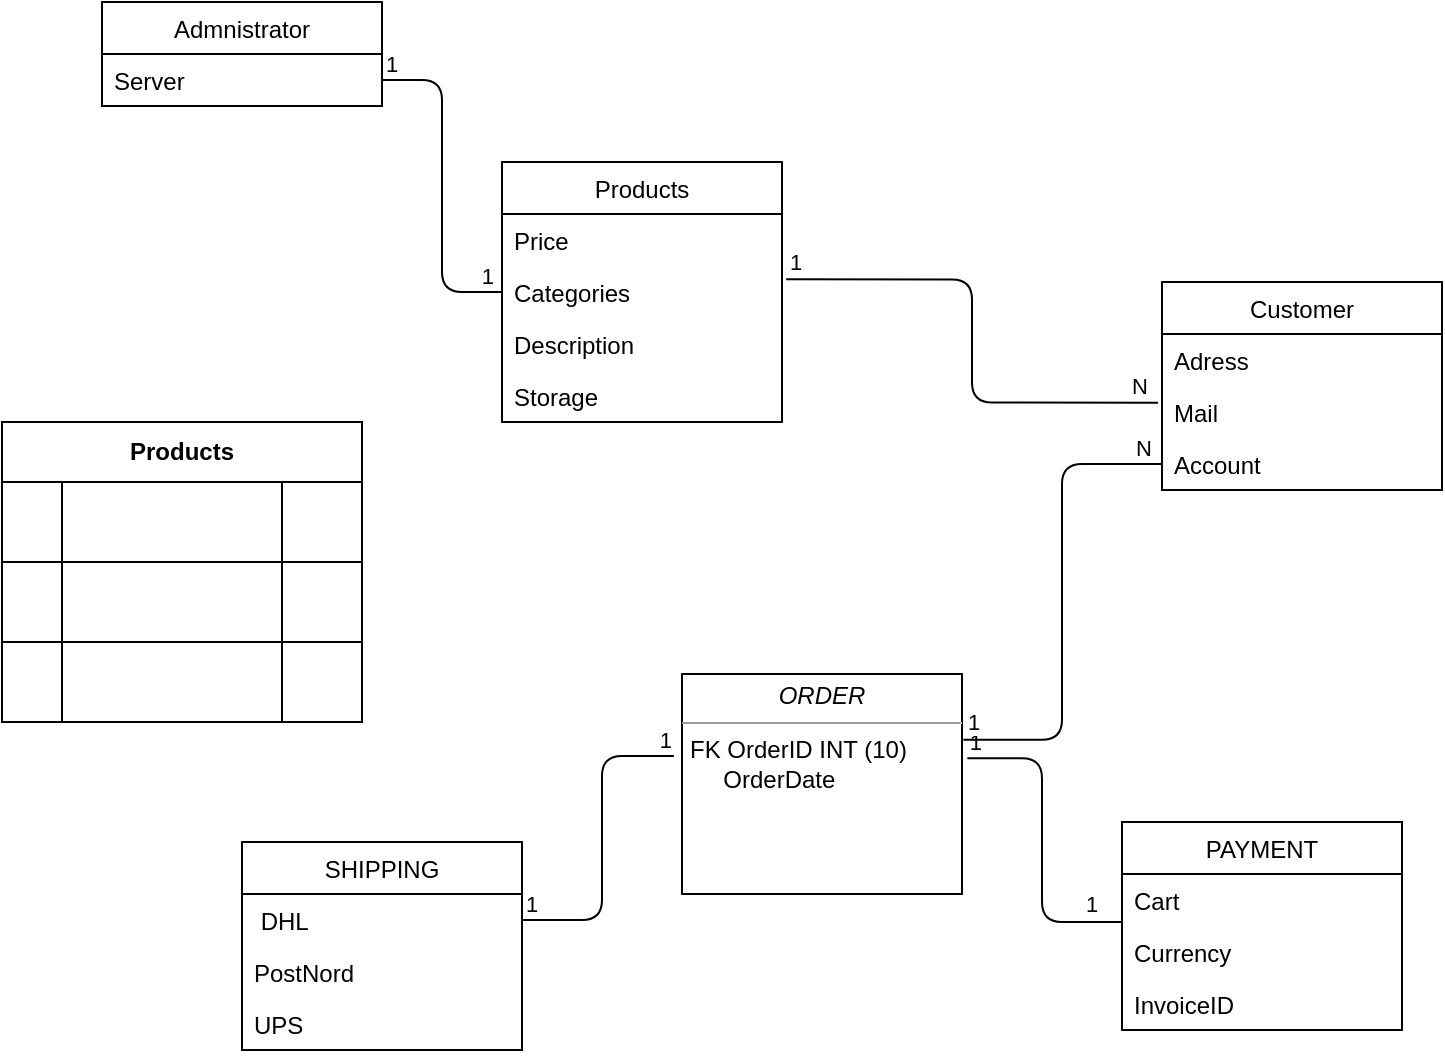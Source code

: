 <mxfile version="14.3.0" type="github">
  <diagram name="Page-1" id="c4acf3e9-155e-7222-9cf6-157b1a14988f">
    <mxGraphModel dx="1142" dy="765" grid="1" gridSize="10" guides="1" tooltips="1" connect="1" arrows="1" fold="1" page="1" pageScale="1" pageWidth="850" pageHeight="1100" background="#ffffff" math="0" shadow="0">
      <root>
        <mxCell id="0" />
        <mxCell id="1" parent="0" />
        <mxCell id="5d2195bd80daf111-19" value="&lt;p style=&quot;margin: 0px ; margin-top: 4px ; text-align: center&quot;&gt;&lt;i&gt;ORDER&lt;/i&gt;&lt;/p&gt;&lt;hr size=&quot;1&quot;&gt;&lt;p style=&quot;margin: 0px ; margin-left: 4px&quot;&gt;&lt;span&gt;FK OrderID INT (10)&lt;/span&gt;&lt;br&gt;&lt;/p&gt;&lt;p style=&quot;margin: 0px ; margin-left: 4px&quot;&gt;&amp;nbsp; &amp;nbsp; &amp;nbsp;OrderDate&lt;br&gt;&lt;/p&gt;" style="verticalAlign=top;align=left;overflow=fill;fontSize=12;fontFamily=Helvetica;html=1;rounded=0;shadow=0;comic=0;labelBackgroundColor=none;strokeWidth=1" parent="1" vertex="1">
          <mxGeometry x="390" y="386" width="140" height="110" as="geometry" />
        </mxCell>
        <mxCell id="SISOPNovTqXX5svUcYpg-7" value="SHIPPING" style="swimlane;fontStyle=0;childLayout=stackLayout;horizontal=1;startSize=26;fillColor=none;horizontalStack=0;resizeParent=1;resizeParentMax=0;resizeLast=0;collapsible=1;marginBottom=0;" parent="1" vertex="1">
          <mxGeometry x="170" y="470" width="140" height="104" as="geometry" />
        </mxCell>
        <mxCell id="SISOPNovTqXX5svUcYpg-8" value=" DHL" style="text;strokeColor=none;fillColor=none;align=left;verticalAlign=top;spacingLeft=4;spacingRight=4;overflow=hidden;rotatable=0;points=[[0,0.5],[1,0.5]];portConstraint=eastwest;" parent="SISOPNovTqXX5svUcYpg-7" vertex="1">
          <mxGeometry y="26" width="140" height="26" as="geometry" />
        </mxCell>
        <mxCell id="SISOPNovTqXX5svUcYpg-9" value="PostNord" style="text;strokeColor=none;fillColor=none;align=left;verticalAlign=top;spacingLeft=4;spacingRight=4;overflow=hidden;rotatable=0;points=[[0,0.5],[1,0.5]];portConstraint=eastwest;" parent="SISOPNovTqXX5svUcYpg-7" vertex="1">
          <mxGeometry y="52" width="140" height="26" as="geometry" />
        </mxCell>
        <mxCell id="SISOPNovTqXX5svUcYpg-10" value="UPS" style="text;strokeColor=none;fillColor=none;align=left;verticalAlign=top;spacingLeft=4;spacingRight=4;overflow=hidden;rotatable=0;points=[[0,0.5],[1,0.5]];portConstraint=eastwest;" parent="SISOPNovTqXX5svUcYpg-7" vertex="1">
          <mxGeometry y="78" width="140" height="26" as="geometry" />
        </mxCell>
        <mxCell id="SISOPNovTqXX5svUcYpg-11" value="" style="endArrow=none;html=1;edgeStyle=orthogonalEdgeStyle;exitX=1;exitY=0.5;exitDx=0;exitDy=0;entryX=-0.029;entryY=0.373;entryDx=0;entryDy=0;entryPerimeter=0;" parent="1" source="SISOPNovTqXX5svUcYpg-8" target="5d2195bd80daf111-19" edge="1">
          <mxGeometry relative="1" as="geometry">
            <mxPoint x="290" y="320" as="sourcePoint" />
            <mxPoint x="450" y="320" as="targetPoint" />
          </mxGeometry>
        </mxCell>
        <mxCell id="SISOPNovTqXX5svUcYpg-12" value="1" style="edgeLabel;resizable=0;html=1;align=left;verticalAlign=bottom;" parent="SISOPNovTqXX5svUcYpg-11" connectable="0" vertex="1">
          <mxGeometry x="-1" relative="1" as="geometry" />
        </mxCell>
        <mxCell id="SISOPNovTqXX5svUcYpg-13" value="1" style="edgeLabel;resizable=0;html=1;align=right;verticalAlign=bottom;" parent="SISOPNovTqXX5svUcYpg-11" connectable="0" vertex="1">
          <mxGeometry x="1" relative="1" as="geometry" />
        </mxCell>
        <mxCell id="SISOPNovTqXX5svUcYpg-14" value="PAYMENT" style="swimlane;fontStyle=0;childLayout=stackLayout;horizontal=1;startSize=26;fillColor=none;horizontalStack=0;resizeParent=1;resizeParentMax=0;resizeLast=0;collapsible=1;marginBottom=0;" parent="1" vertex="1">
          <mxGeometry x="610" y="460" width="140" height="104" as="geometry" />
        </mxCell>
        <mxCell id="SISOPNovTqXX5svUcYpg-15" value="Cart" style="text;strokeColor=none;fillColor=none;align=left;verticalAlign=top;spacingLeft=4;spacingRight=4;overflow=hidden;rotatable=0;points=[[0,0.5],[1,0.5]];portConstraint=eastwest;" parent="SISOPNovTqXX5svUcYpg-14" vertex="1">
          <mxGeometry y="26" width="140" height="26" as="geometry" />
        </mxCell>
        <mxCell id="SISOPNovTqXX5svUcYpg-16" value="Currency" style="text;strokeColor=none;fillColor=none;align=left;verticalAlign=top;spacingLeft=4;spacingRight=4;overflow=hidden;rotatable=0;points=[[0,0.5],[1,0.5]];portConstraint=eastwest;" parent="SISOPNovTqXX5svUcYpg-14" vertex="1">
          <mxGeometry y="52" width="140" height="26" as="geometry" />
        </mxCell>
        <mxCell id="SISOPNovTqXX5svUcYpg-17" value="InvoiceID" style="text;strokeColor=none;fillColor=none;align=left;verticalAlign=top;spacingLeft=4;spacingRight=4;overflow=hidden;rotatable=0;points=[[0,0.5],[1,0.5]];portConstraint=eastwest;" parent="SISOPNovTqXX5svUcYpg-14" vertex="1">
          <mxGeometry y="78" width="140" height="26" as="geometry" />
        </mxCell>
        <mxCell id="SISOPNovTqXX5svUcYpg-19" value="" style="endArrow=none;html=1;edgeStyle=orthogonalEdgeStyle;exitX=0;exitY=0.923;exitDx=0;exitDy=0;entryX=1.019;entryY=0.383;entryDx=0;entryDy=0;entryPerimeter=0;exitPerimeter=0;" parent="1" source="SISOPNovTqXX5svUcYpg-15" target="5d2195bd80daf111-19" edge="1">
          <mxGeometry relative="1" as="geometry">
            <mxPoint x="320" y="519" as="sourcePoint" />
            <mxPoint x="415.94" y="437.03" as="targetPoint" />
          </mxGeometry>
        </mxCell>
        <mxCell id="SISOPNovTqXX5svUcYpg-20" value="1" style="edgeLabel;resizable=0;html=1;align=left;verticalAlign=bottom;" parent="SISOPNovTqXX5svUcYpg-19" connectable="0" vertex="1">
          <mxGeometry x="-1" relative="1" as="geometry">
            <mxPoint x="-20" as="offset" />
          </mxGeometry>
        </mxCell>
        <mxCell id="SISOPNovTqXX5svUcYpg-21" value="1" style="edgeLabel;resizable=0;html=1;align=right;verticalAlign=bottom;" parent="SISOPNovTqXX5svUcYpg-19" connectable="0" vertex="1">
          <mxGeometry x="1" relative="1" as="geometry">
            <mxPoint x="7.49" as="offset" />
          </mxGeometry>
        </mxCell>
        <mxCell id="SISOPNovTqXX5svUcYpg-22" value="Customer" style="swimlane;fontStyle=0;childLayout=stackLayout;horizontal=1;startSize=26;fillColor=none;horizontalStack=0;resizeParent=1;resizeParentMax=0;resizeLast=0;collapsible=1;marginBottom=0;" parent="1" vertex="1">
          <mxGeometry x="630" y="190" width="140" height="104" as="geometry" />
        </mxCell>
        <mxCell id="SISOPNovTqXX5svUcYpg-23" value="Adress" style="text;strokeColor=none;fillColor=none;align=left;verticalAlign=top;spacingLeft=4;spacingRight=4;overflow=hidden;rotatable=0;points=[[0,0.5],[1,0.5]];portConstraint=eastwest;" parent="SISOPNovTqXX5svUcYpg-22" vertex="1">
          <mxGeometry y="26" width="140" height="26" as="geometry" />
        </mxCell>
        <mxCell id="SISOPNovTqXX5svUcYpg-24" value="Mail" style="text;strokeColor=none;fillColor=none;align=left;verticalAlign=top;spacingLeft=4;spacingRight=4;overflow=hidden;rotatable=0;points=[[0,0.5],[1,0.5]];portConstraint=eastwest;" parent="SISOPNovTqXX5svUcYpg-22" vertex="1">
          <mxGeometry y="52" width="140" height="26" as="geometry" />
        </mxCell>
        <mxCell id="SISOPNovTqXX5svUcYpg-25" value="Account" style="text;strokeColor=none;fillColor=none;align=left;verticalAlign=top;spacingLeft=4;spacingRight=4;overflow=hidden;rotatable=0;points=[[0,0.5],[1,0.5]];portConstraint=eastwest;" parent="SISOPNovTqXX5svUcYpg-22" vertex="1">
          <mxGeometry y="78" width="140" height="26" as="geometry" />
        </mxCell>
        <mxCell id="SISOPNovTqXX5svUcYpg-27" value="" style="endArrow=none;html=1;edgeStyle=orthogonalEdgeStyle;entryX=0;entryY=0.5;entryDx=0;entryDy=0;exitX=1.005;exitY=0.299;exitDx=0;exitDy=0;exitPerimeter=0;" parent="1" source="5d2195bd80daf111-19" target="SISOPNovTqXX5svUcYpg-25" edge="1">
          <mxGeometry relative="1" as="geometry">
            <mxPoint x="620" y="390" as="sourcePoint" />
            <mxPoint x="520" y="310" as="targetPoint" />
          </mxGeometry>
        </mxCell>
        <mxCell id="SISOPNovTqXX5svUcYpg-28" value="1" style="edgeLabel;resizable=0;html=1;align=left;verticalAlign=bottom;" parent="SISOPNovTqXX5svUcYpg-27" connectable="0" vertex="1">
          <mxGeometry x="-1" relative="1" as="geometry" />
        </mxCell>
        <mxCell id="SISOPNovTqXX5svUcYpg-29" value="N" style="edgeLabel;resizable=0;html=1;align=right;verticalAlign=bottom;" parent="SISOPNovTqXX5svUcYpg-27" connectable="0" vertex="1">
          <mxGeometry x="1" relative="1" as="geometry">
            <mxPoint x="-4" as="offset" />
          </mxGeometry>
        </mxCell>
        <mxCell id="SISOPNovTqXX5svUcYpg-30" value="Products" style="swimlane;fontStyle=0;childLayout=stackLayout;horizontal=1;startSize=26;fillColor=none;horizontalStack=0;resizeParent=1;resizeParentMax=0;resizeLast=0;collapsible=1;marginBottom=0;" parent="1" vertex="1">
          <mxGeometry x="300" y="130" width="140" height="130" as="geometry" />
        </mxCell>
        <mxCell id="SISOPNovTqXX5svUcYpg-31" value="Price" style="text;strokeColor=none;fillColor=none;align=left;verticalAlign=top;spacingLeft=4;spacingRight=4;overflow=hidden;rotatable=0;points=[[0,0.5],[1,0.5]];portConstraint=eastwest;" parent="SISOPNovTqXX5svUcYpg-30" vertex="1">
          <mxGeometry y="26" width="140" height="26" as="geometry" />
        </mxCell>
        <mxCell id="SISOPNovTqXX5svUcYpg-32" value="Categories" style="text;strokeColor=none;fillColor=none;align=left;verticalAlign=top;spacingLeft=4;spacingRight=4;overflow=hidden;rotatable=0;points=[[0,0.5],[1,0.5]];portConstraint=eastwest;" parent="SISOPNovTqXX5svUcYpg-30" vertex="1">
          <mxGeometry y="52" width="140" height="26" as="geometry" />
        </mxCell>
        <mxCell id="SISOPNovTqXX5svUcYpg-33" value="Description" style="text;strokeColor=none;fillColor=none;align=left;verticalAlign=top;spacingLeft=4;spacingRight=4;overflow=hidden;rotatable=0;points=[[0,0.5],[1,0.5]];portConstraint=eastwest;" parent="SISOPNovTqXX5svUcYpg-30" vertex="1">
          <mxGeometry y="78" width="140" height="26" as="geometry" />
        </mxCell>
        <mxCell id="SISOPNovTqXX5svUcYpg-34" value="Storage" style="text;strokeColor=none;fillColor=none;align=left;verticalAlign=top;spacingLeft=4;spacingRight=4;overflow=hidden;rotatable=0;points=[[0,0.5],[1,0.5]];portConstraint=eastwest;" parent="SISOPNovTqXX5svUcYpg-30" vertex="1">
          <mxGeometry y="104" width="140" height="26" as="geometry" />
        </mxCell>
        <mxCell id="SISOPNovTqXX5svUcYpg-35" value="" style="endArrow=none;html=1;edgeStyle=orthogonalEdgeStyle;entryX=-0.014;entryY=0.321;entryDx=0;entryDy=0;exitX=1.015;exitY=0.256;exitDx=0;exitDy=0;exitPerimeter=0;entryPerimeter=0;" parent="1" source="SISOPNovTqXX5svUcYpg-32" target="SISOPNovTqXX5svUcYpg-24" edge="1">
          <mxGeometry relative="1" as="geometry">
            <mxPoint x="540.7" y="428.89" as="sourcePoint" />
            <mxPoint x="640" y="291" as="targetPoint" />
          </mxGeometry>
        </mxCell>
        <mxCell id="SISOPNovTqXX5svUcYpg-36" value="1" style="edgeLabel;resizable=0;html=1;align=left;verticalAlign=bottom;" parent="SISOPNovTqXX5svUcYpg-35" connectable="0" vertex="1">
          <mxGeometry x="-1" relative="1" as="geometry" />
        </mxCell>
        <mxCell id="SISOPNovTqXX5svUcYpg-37" value="N" style="edgeLabel;resizable=0;html=1;align=right;verticalAlign=bottom;" parent="SISOPNovTqXX5svUcYpg-35" connectable="0" vertex="1">
          <mxGeometry x="1" relative="1" as="geometry">
            <mxPoint x="-4" as="offset" />
          </mxGeometry>
        </mxCell>
        <mxCell id="SISOPNovTqXX5svUcYpg-38" value="Admnistrator" style="swimlane;fontStyle=0;childLayout=stackLayout;horizontal=1;startSize=26;fillColor=none;horizontalStack=0;resizeParent=1;resizeParentMax=0;resizeLast=0;collapsible=1;marginBottom=0;" parent="1" vertex="1">
          <mxGeometry x="100" y="50" width="140" height="52" as="geometry" />
        </mxCell>
        <mxCell id="SISOPNovTqXX5svUcYpg-39" value="Server" style="text;strokeColor=none;fillColor=none;align=left;verticalAlign=top;spacingLeft=4;spacingRight=4;overflow=hidden;rotatable=0;points=[[0,0.5],[1,0.5]];portConstraint=eastwest;" parent="SISOPNovTqXX5svUcYpg-38" vertex="1">
          <mxGeometry y="26" width="140" height="26" as="geometry" />
        </mxCell>
        <mxCell id="SISOPNovTqXX5svUcYpg-44" value="" style="endArrow=none;html=1;edgeStyle=orthogonalEdgeStyle;exitX=1;exitY=0.5;exitDx=0;exitDy=0;" parent="1" source="SISOPNovTqXX5svUcYpg-39" target="SISOPNovTqXX5svUcYpg-32" edge="1">
          <mxGeometry relative="1" as="geometry">
            <mxPoint x="452.1" y="198.656" as="sourcePoint" />
            <mxPoint x="638.04" y="260.346" as="targetPoint" />
          </mxGeometry>
        </mxCell>
        <mxCell id="SISOPNovTqXX5svUcYpg-45" value="1" style="edgeLabel;resizable=0;html=1;align=left;verticalAlign=bottom;" parent="SISOPNovTqXX5svUcYpg-44" connectable="0" vertex="1">
          <mxGeometry x="-1" relative="1" as="geometry" />
        </mxCell>
        <mxCell id="SISOPNovTqXX5svUcYpg-46" value="1" style="edgeLabel;resizable=0;html=1;align=right;verticalAlign=bottom;" parent="SISOPNovTqXX5svUcYpg-44" connectable="0" vertex="1">
          <mxGeometry x="1" relative="1" as="geometry">
            <mxPoint x="-4" as="offset" />
          </mxGeometry>
        </mxCell>
        <mxCell id="YACHoL5docVy_mTdtGhY-1" value="Products" style="shape=table;html=1;whiteSpace=wrap;startSize=30;container=1;collapsible=0;childLayout=tableLayout;fontStyle=1;align=center;" vertex="1" parent="1">
          <mxGeometry x="50" y="260" width="180" height="150" as="geometry" />
        </mxCell>
        <mxCell id="YACHoL5docVy_mTdtGhY-2" value="" style="shape=partialRectangle;html=1;whiteSpace=wrap;collapsible=0;dropTarget=0;pointerEvents=0;fillColor=none;top=0;left=0;bottom=0;right=0;points=[[0,0.5],[1,0.5]];portConstraint=eastwest;" vertex="1" parent="YACHoL5docVy_mTdtGhY-1">
          <mxGeometry y="30" width="180" height="40" as="geometry" />
        </mxCell>
        <mxCell id="YACHoL5docVy_mTdtGhY-3" value="" style="shape=partialRectangle;html=1;whiteSpace=wrap;connectable=0;fillColor=none;top=0;left=0;bottom=0;right=0;overflow=hidden;" vertex="1" parent="YACHoL5docVy_mTdtGhY-2">
          <mxGeometry width="30" height="40" as="geometry" />
        </mxCell>
        <mxCell id="YACHoL5docVy_mTdtGhY-4" value="" style="shape=partialRectangle;html=1;whiteSpace=wrap;connectable=0;fillColor=none;top=0;left=0;bottom=0;right=0;overflow=hidden;" vertex="1" parent="YACHoL5docVy_mTdtGhY-2">
          <mxGeometry x="30" width="110" height="40" as="geometry" />
        </mxCell>
        <mxCell id="YACHoL5docVy_mTdtGhY-5" value="" style="shape=partialRectangle;html=1;whiteSpace=wrap;connectable=0;fillColor=none;top=0;left=0;bottom=0;right=0;overflow=hidden;" vertex="1" parent="YACHoL5docVy_mTdtGhY-2">
          <mxGeometry x="140" width="40" height="40" as="geometry" />
        </mxCell>
        <mxCell id="YACHoL5docVy_mTdtGhY-6" value="" style="shape=partialRectangle;html=1;whiteSpace=wrap;collapsible=0;dropTarget=0;pointerEvents=0;fillColor=none;top=0;left=0;bottom=0;right=0;points=[[0,0.5],[1,0.5]];portConstraint=eastwest;" vertex="1" parent="YACHoL5docVy_mTdtGhY-1">
          <mxGeometry y="70" width="180" height="40" as="geometry" />
        </mxCell>
        <mxCell id="YACHoL5docVy_mTdtGhY-7" value="" style="shape=partialRectangle;html=1;whiteSpace=wrap;connectable=0;fillColor=none;top=0;left=0;bottom=0;right=0;overflow=hidden;" vertex="1" parent="YACHoL5docVy_mTdtGhY-6">
          <mxGeometry width="30" height="40" as="geometry" />
        </mxCell>
        <mxCell id="YACHoL5docVy_mTdtGhY-8" value="" style="shape=partialRectangle;html=1;whiteSpace=wrap;connectable=0;fillColor=none;top=0;left=0;bottom=0;right=0;overflow=hidden;" vertex="1" parent="YACHoL5docVy_mTdtGhY-6">
          <mxGeometry x="30" width="110" height="40" as="geometry" />
        </mxCell>
        <mxCell id="YACHoL5docVy_mTdtGhY-9" value="" style="shape=partialRectangle;html=1;whiteSpace=wrap;connectable=0;fillColor=none;top=0;left=0;bottom=0;right=0;overflow=hidden;" vertex="1" parent="YACHoL5docVy_mTdtGhY-6">
          <mxGeometry x="140" width="40" height="40" as="geometry" />
        </mxCell>
        <mxCell id="YACHoL5docVy_mTdtGhY-10" value="" style="shape=partialRectangle;html=1;whiteSpace=wrap;collapsible=0;dropTarget=0;pointerEvents=0;fillColor=none;top=0;left=0;bottom=0;right=0;points=[[0,0.5],[1,0.5]];portConstraint=eastwest;" vertex="1" parent="YACHoL5docVy_mTdtGhY-1">
          <mxGeometry y="110" width="180" height="40" as="geometry" />
        </mxCell>
        <mxCell id="YACHoL5docVy_mTdtGhY-11" value="" style="shape=partialRectangle;html=1;whiteSpace=wrap;connectable=0;fillColor=none;top=0;left=0;bottom=0;right=0;overflow=hidden;" vertex="1" parent="YACHoL5docVy_mTdtGhY-10">
          <mxGeometry width="30" height="40" as="geometry" />
        </mxCell>
        <mxCell id="YACHoL5docVy_mTdtGhY-12" value="" style="shape=partialRectangle;html=1;whiteSpace=wrap;connectable=0;fillColor=none;top=0;left=0;bottom=0;right=0;overflow=hidden;" vertex="1" parent="YACHoL5docVy_mTdtGhY-10">
          <mxGeometry x="30" width="110" height="40" as="geometry" />
        </mxCell>
        <mxCell id="YACHoL5docVy_mTdtGhY-13" value="" style="shape=partialRectangle;html=1;whiteSpace=wrap;connectable=0;fillColor=none;top=0;left=0;bottom=0;right=0;overflow=hidden;" vertex="1" parent="YACHoL5docVy_mTdtGhY-10">
          <mxGeometry x="140" width="40" height="40" as="geometry" />
        </mxCell>
      </root>
    </mxGraphModel>
  </diagram>
</mxfile>
